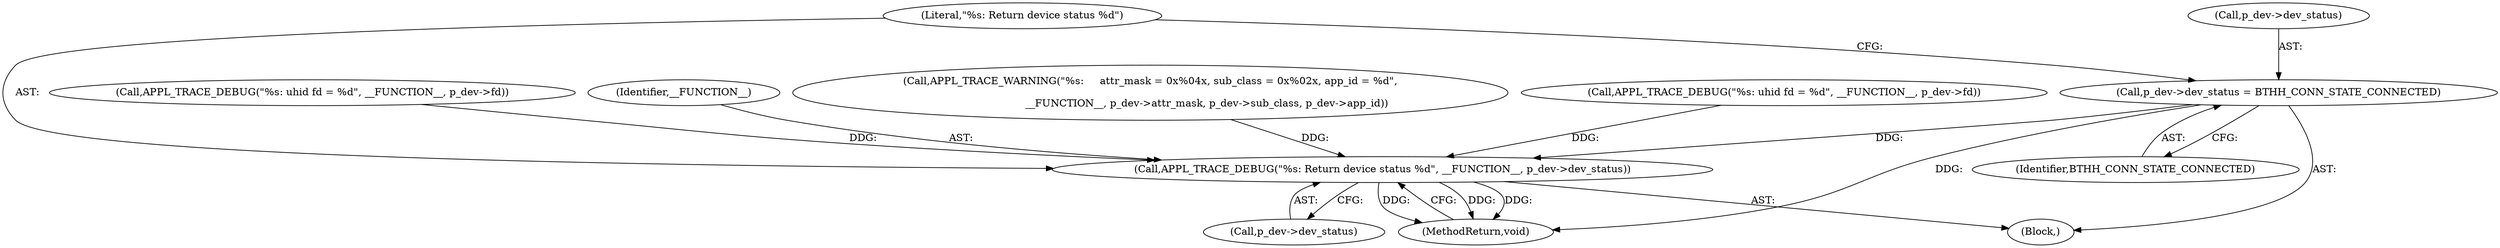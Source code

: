 digraph "0_Android_472271b153c5dc53c28beac55480a8d8434b2d5c_7@pointer" {
"1000375" [label="(Call,p_dev->dev_status = BTHH_CONN_STATE_CONNECTED)"];
"1000380" [label="(Call,APPL_TRACE_DEBUG(\"%s: Return device status %d\", __FUNCTION__, p_dev->dev_status))"];
"1000238" [label="(Call,APPL_TRACE_DEBUG(\"%s: uhid fd = %d\", __FUNCTION__, p_dev->fd))"];
"1000383" [label="(Call,p_dev->dev_status)"];
"1000376" [label="(Call,p_dev->dev_status)"];
"1000375" [label="(Call,p_dev->dev_status = BTHH_CONN_STATE_CONNECTED)"];
"1000381" [label="(Literal,\"%s: Return device status %d\")"];
"1000386" [label="(MethodReturn,void)"];
"1000380" [label="(Call,APPL_TRACE_DEBUG(\"%s: Return device status %d\", __FUNCTION__, p_dev->dev_status))"];
"1000382" [label="(Identifier,__FUNCTION__)"];
"1000105" [label="(Block,)"];
"1000379" [label="(Identifier,BTHH_CONN_STATE_CONNECTED)"];
"1000196" [label="(Call,APPL_TRACE_WARNING(\"%s:     attr_mask = 0x%04x, sub_class = 0x%02x, app_id = %d\",\n\n                                   __FUNCTION__, p_dev->attr_mask, p_dev->sub_class, p_dev->app_id))"];
"1000347" [label="(Call,APPL_TRACE_DEBUG(\"%s: uhid fd = %d\", __FUNCTION__, p_dev->fd))"];
"1000375" -> "1000105"  [label="AST: "];
"1000375" -> "1000379"  [label="CFG: "];
"1000376" -> "1000375"  [label="AST: "];
"1000379" -> "1000375"  [label="AST: "];
"1000381" -> "1000375"  [label="CFG: "];
"1000375" -> "1000386"  [label="DDG: "];
"1000375" -> "1000380"  [label="DDG: "];
"1000380" -> "1000105"  [label="AST: "];
"1000380" -> "1000383"  [label="CFG: "];
"1000381" -> "1000380"  [label="AST: "];
"1000382" -> "1000380"  [label="AST: "];
"1000383" -> "1000380"  [label="AST: "];
"1000386" -> "1000380"  [label="CFG: "];
"1000380" -> "1000386"  [label="DDG: "];
"1000380" -> "1000386"  [label="DDG: "];
"1000380" -> "1000386"  [label="DDG: "];
"1000347" -> "1000380"  [label="DDG: "];
"1000238" -> "1000380"  [label="DDG: "];
"1000196" -> "1000380"  [label="DDG: "];
}
